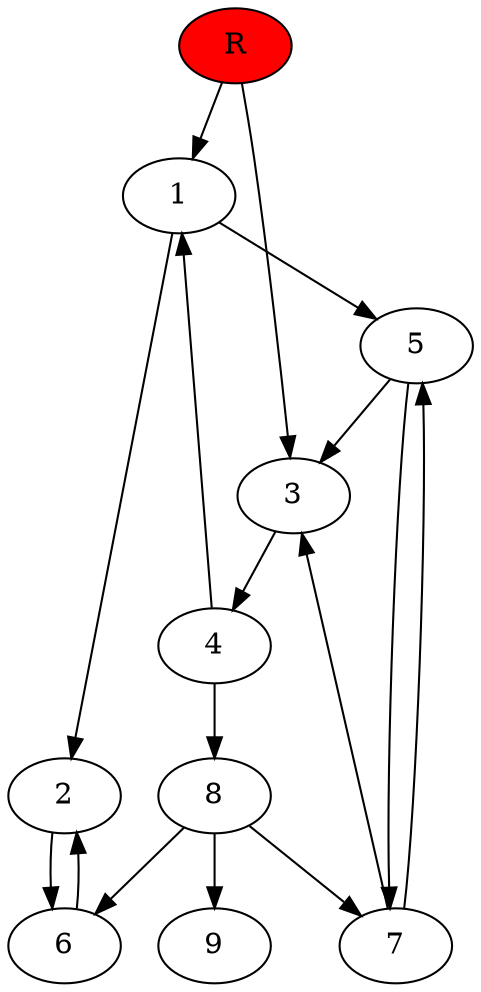 digraph prb47948 {
	1
	2
	3
	4
	5
	6
	7
	8
	R [fillcolor="#ff0000" style=filled]
	1 -> 2
	1 -> 5
	2 -> 6
	3 -> 4
	4 -> 1
	4 -> 8
	5 -> 3
	5 -> 7
	6 -> 2
	7 -> 3
	7 -> 5
	8 -> 6
	8 -> 7
	8 -> 9
	R -> 1
	R -> 3
}
